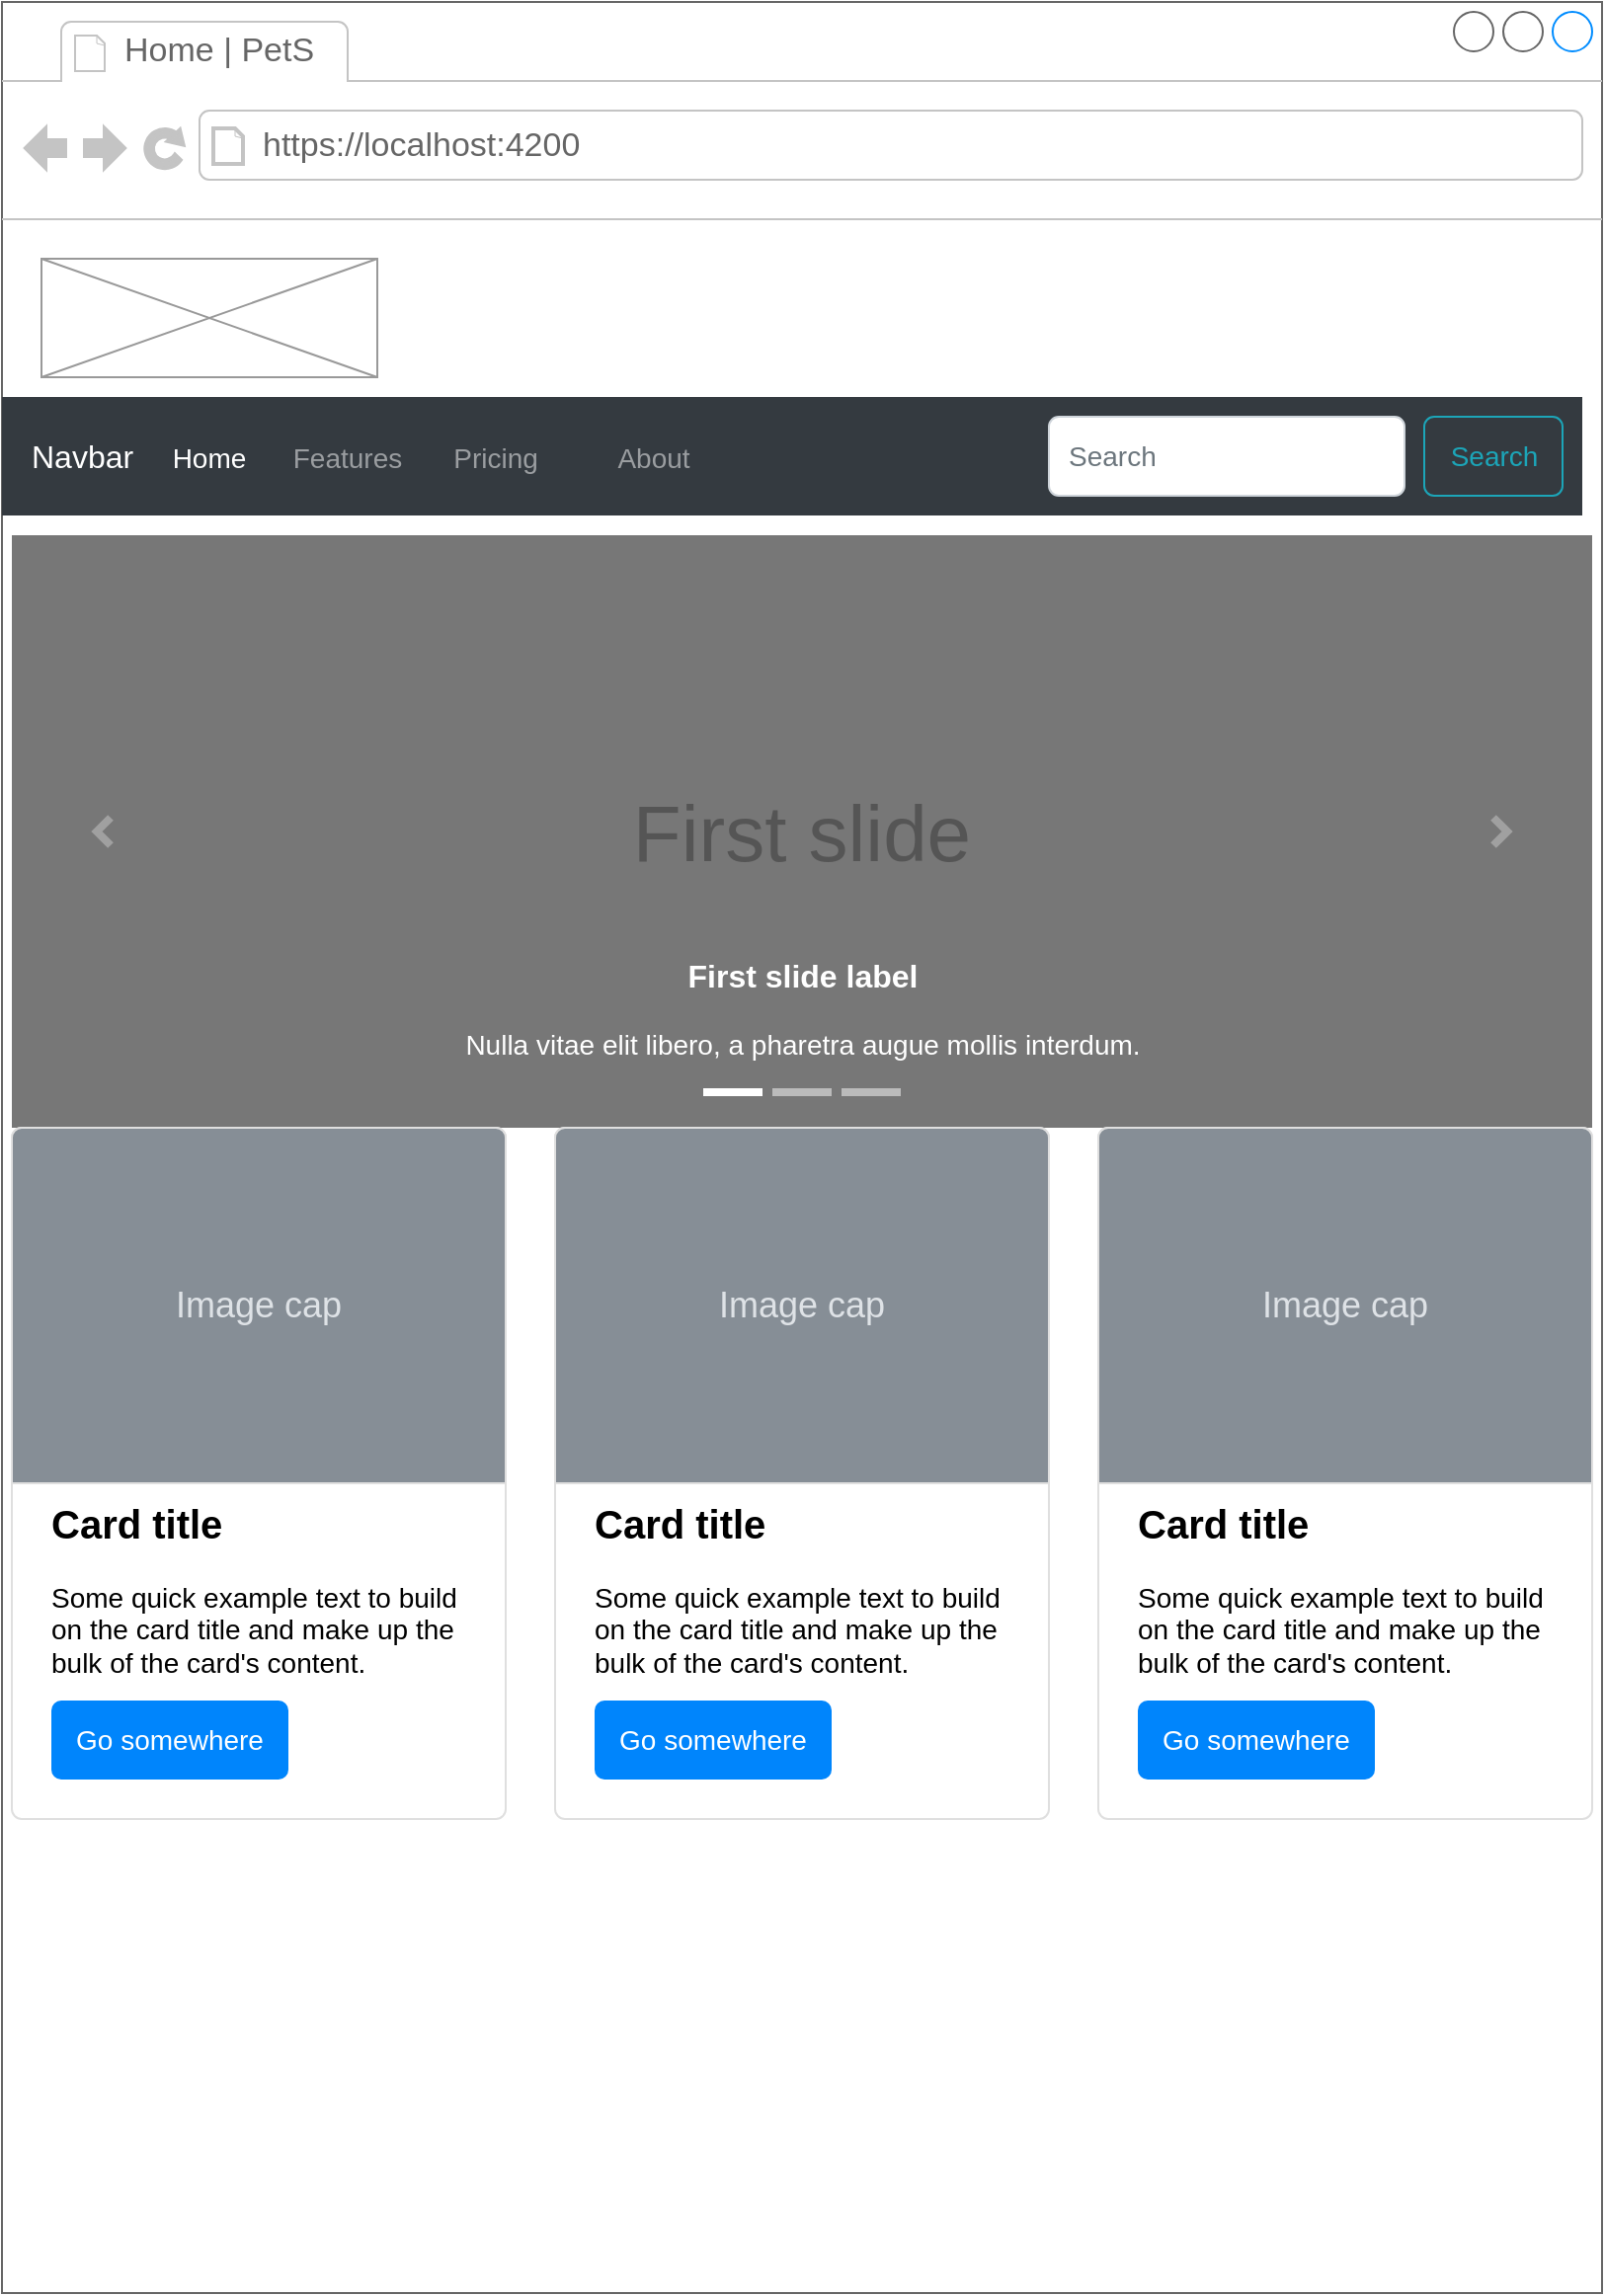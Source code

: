 <mxfile version="13.8.0" type="device"><diagram name="Page-1" id="03018318-947c-dd8e-b7a3-06fadd420f32"><mxGraphModel dx="855" dy="1432" grid="1" gridSize="10" guides="1" tooltips="1" connect="1" arrows="1" fold="1" page="1" pageScale="1" pageWidth="1100" pageHeight="850" background="#ffffff" math="0" shadow="0"><root><mxCell id="0"/><mxCell id="1" parent="0"/><mxCell id="8RBSoG-fd3S_uuYTLoH0-1" value="" style="strokeWidth=1;shadow=0;dashed=0;align=center;html=1;shape=mxgraph.mockup.containers.browserWindow;rSize=0;strokeColor=#666666;strokeColor2=#008cff;strokeColor3=#c4c4c4;mainText=,;recursiveResize=0;" vertex="1" parent="1"><mxGeometry x="20" y="20" width="810" height="1160" as="geometry"/></mxCell><mxCell id="8RBSoG-fd3S_uuYTLoH0-2" value="Home | PetS" style="strokeWidth=1;shadow=0;dashed=0;align=center;html=1;shape=mxgraph.mockup.containers.anchor;fontSize=17;fontColor=#666666;align=left;" vertex="1" parent="8RBSoG-fd3S_uuYTLoH0-1"><mxGeometry x="60" y="12" width="110" height="26" as="geometry"/></mxCell><mxCell id="8RBSoG-fd3S_uuYTLoH0-3" value="https://localhost:4200" style="strokeWidth=1;shadow=0;dashed=0;align=center;html=1;shape=mxgraph.mockup.containers.anchor;rSize=0;fontSize=17;fontColor=#666666;align=left;" vertex="1" parent="8RBSoG-fd3S_uuYTLoH0-1"><mxGeometry x="130" y="60" width="250" height="26" as="geometry"/></mxCell><mxCell id="8RBSoG-fd3S_uuYTLoH0-6" value="" style="verticalLabelPosition=bottom;shadow=0;dashed=0;align=center;html=1;verticalAlign=top;strokeWidth=1;shape=mxgraph.mockup.graphics.simpleIcon;strokeColor=#999999;" vertex="1" parent="8RBSoG-fd3S_uuYTLoH0-1"><mxGeometry x="20" y="130" width="170" height="60" as="geometry"/></mxCell><mxCell id="8RBSoG-fd3S_uuYTLoH0-7" value="Navbar" style="html=1;shadow=0;dashed=0;fillColor=#343A40;strokeColor=none;fontSize=16;fontColor=#ffffff;align=left;spacing=15;" vertex="1" parent="8RBSoG-fd3S_uuYTLoH0-1"><mxGeometry y="200" width="800" height="60" as="geometry"/></mxCell><mxCell id="8RBSoG-fd3S_uuYTLoH0-8" value="Home" style="fillColor=none;strokeColor=none;fontSize=14;fontColor=#ffffff;align=center;" vertex="1" parent="8RBSoG-fd3S_uuYTLoH0-7"><mxGeometry width="70" height="40" relative="1" as="geometry"><mxPoint x="70" y="10" as="offset"/></mxGeometry></mxCell><mxCell id="8RBSoG-fd3S_uuYTLoH0-9" value="Features" style="fillColor=none;strokeColor=none;fontSize=14;fontColor=#9A9DA0;align=center;" vertex="1" parent="8RBSoG-fd3S_uuYTLoH0-7"><mxGeometry width="70" height="40" relative="1" as="geometry"><mxPoint x="140" y="10" as="offset"/></mxGeometry></mxCell><mxCell id="8RBSoG-fd3S_uuYTLoH0-10" value="Pricing" style="fillColor=none;strokeColor=none;fontSize=14;fontColor=#9A9DA0;align=center;spacingRight=0;" vertex="1" parent="8RBSoG-fd3S_uuYTLoH0-7"><mxGeometry width="80" height="40" relative="1" as="geometry"><mxPoint x="210" y="10" as="offset"/></mxGeometry></mxCell><mxCell id="8RBSoG-fd3S_uuYTLoH0-11" value="About" style="fillColor=none;strokeColor=none;fontSize=14;fontColor=#9A9DA0;align=center;" vertex="1" parent="8RBSoG-fd3S_uuYTLoH0-7"><mxGeometry width="80" height="40" relative="1" as="geometry"><mxPoint x="290" y="10" as="offset"/></mxGeometry></mxCell><mxCell id="8RBSoG-fd3S_uuYTLoH0-12" value="Search" style="html=1;shadow=0;dashed=0;shape=mxgraph.bootstrap.rrect;rSize=5;fontSize=14;fontColor=#1CA5B8;strokeColor=#1CA5B8;fillColor=none;" vertex="1" parent="8RBSoG-fd3S_uuYTLoH0-7"><mxGeometry x="1" width="70" height="40" relative="1" as="geometry"><mxPoint x="-80" y="10" as="offset"/></mxGeometry></mxCell><mxCell id="8RBSoG-fd3S_uuYTLoH0-13" value="Search" style="html=1;shadow=0;dashed=0;shape=mxgraph.bootstrap.rrect;rSize=5;fontSize=14;fontColor=#6C767D;strokeColor=#CED4DA;fillColor=#ffffff;align=left;spacing=10;" vertex="1" parent="8RBSoG-fd3S_uuYTLoH0-7"><mxGeometry x="1" width="180" height="40" relative="1" as="geometry"><mxPoint x="-270" y="10" as="offset"/></mxGeometry></mxCell><mxCell id="8RBSoG-fd3S_uuYTLoH0-18" value="First slide" style="html=1;shadow=0;dashed=0;strokeColor=none;strokeWidth=1;fillColor=#777777;fontColor=#555555;whiteSpace=wrap;align=center;verticalAlign=middle;fontStyle=0;fontSize=40;" vertex="1" parent="8RBSoG-fd3S_uuYTLoH0-1"><mxGeometry x="5" y="270" width="800" height="300" as="geometry"/></mxCell><mxCell id="8RBSoG-fd3S_uuYTLoH0-19" value="" style="html=1;verticalLabelPosition=bottom;labelBackgroundColor=#ffffff;verticalAlign=top;shadow=0;dashed=0;strokeWidth=4;shape=mxgraph.ios7.misc.more;strokeColor=#a0a0a0;" vertex="1" parent="8RBSoG-fd3S_uuYTLoH0-18"><mxGeometry x="1" y="0.5" width="7" height="14" relative="1" as="geometry"><mxPoint x="-50" y="-7" as="offset"/></mxGeometry></mxCell><mxCell id="8RBSoG-fd3S_uuYTLoH0-20" value="" style="flipH=1;html=1;verticalLabelPosition=bottom;labelBackgroundColor=#ffffff;verticalAlign=top;shadow=0;dashed=0;strokeWidth=4;shape=mxgraph.ios7.misc.more;strokeColor=#a0a0a0;" vertex="1" parent="8RBSoG-fd3S_uuYTLoH0-18"><mxGeometry y="0.5" width="7" height="14" relative="1" as="geometry"><mxPoint x="43" y="-7" as="offset"/></mxGeometry></mxCell><mxCell id="8RBSoG-fd3S_uuYTLoH0-21" value="" style="html=1;shadow=0;strokeColor=none;fillColor=#ffffff;" vertex="1" parent="8RBSoG-fd3S_uuYTLoH0-18"><mxGeometry x="0.5" y="1" width="30" height="4" relative="1" as="geometry"><mxPoint x="-50" y="-20" as="offset"/></mxGeometry></mxCell><mxCell id="8RBSoG-fd3S_uuYTLoH0-22" value="" style="html=1;shadow=0;strokeColor=none;fillColor=#BBBBBB;" vertex="1" parent="8RBSoG-fd3S_uuYTLoH0-18"><mxGeometry x="0.5" y="1" width="30" height="4" relative="1" as="geometry"><mxPoint x="-15" y="-20" as="offset"/></mxGeometry></mxCell><mxCell id="8RBSoG-fd3S_uuYTLoH0-23" value="" style="html=1;shadow=0;strokeColor=none;fillColor=#BBBBBB;" vertex="1" parent="8RBSoG-fd3S_uuYTLoH0-18"><mxGeometry x="0.5" y="1" width="30" height="4" relative="1" as="geometry"><mxPoint x="20" y="-20" as="offset"/></mxGeometry></mxCell><mxCell id="8RBSoG-fd3S_uuYTLoH0-24" value="&lt;font style=&quot;font-size: 16px&quot;&gt;&lt;b&gt;First slide label&lt;/b&gt;&lt;/font&gt;&lt;br style=&quot;font-size: 14px&quot;&gt;&lt;br style=&quot;font-size: 14px&quot;&gt;Nulla vitae elit libero, a pharetra augue mollis interdum." style="html=1;shadow=0;strokeColor=none;fillColor=none;resizeWidth=1;fontColor=#FFFFFF;fontSize=14;" vertex="1" parent="8RBSoG-fd3S_uuYTLoH0-18"><mxGeometry y="1" width="800" height="60" relative="1" as="geometry"><mxPoint y="-90" as="offset"/></mxGeometry></mxCell><mxCell id="8RBSoG-fd3S_uuYTLoH0-25" value="&lt;b&gt;&lt;font style=&quot;font-size: 20px&quot;&gt;Card title&lt;/font&gt;&lt;/b&gt;&lt;br style=&quot;font-size: 14px&quot;&gt;&lt;br style=&quot;font-size: 14px&quot;&gt;Some quick example text to build on the card title and make up the bulk of the card's content." style="html=1;shadow=0;dashed=0;shape=mxgraph.bootstrap.rrect;rSize=5;strokeColor=#DFDFDF;html=1;whiteSpace=wrap;fillColor=#ffffff;fontColor=#000000;verticalAlign=bottom;align=left;spacing=20;spacingBottom=50;fontSize=14;" vertex="1" parent="8RBSoG-fd3S_uuYTLoH0-1"><mxGeometry x="5" y="570" width="250" height="350" as="geometry"/></mxCell><mxCell id="8RBSoG-fd3S_uuYTLoH0-26" value="Image cap" style="html=1;shadow=0;dashed=0;shape=mxgraph.bootstrap.topButton;rSize=5;perimeter=none;whiteSpace=wrap;fillColor=#868E96;strokeColor=#DFDFDF;fontColor=#DEE2E6;resizeWidth=1;fontSize=18;" vertex="1" parent="8RBSoG-fd3S_uuYTLoH0-25"><mxGeometry width="250" height="180" relative="1" as="geometry"/></mxCell><mxCell id="8RBSoG-fd3S_uuYTLoH0-27" value="Go somewhere" style="html=1;shadow=0;dashed=0;shape=mxgraph.bootstrap.rrect;rSize=5;perimeter=none;whiteSpace=wrap;fillColor=#0085FC;strokeColor=none;fontColor=#ffffff;resizeWidth=1;fontSize=14;" vertex="1" parent="8RBSoG-fd3S_uuYTLoH0-25"><mxGeometry y="1" width="120" height="40" relative="1" as="geometry"><mxPoint x="20" y="-60" as="offset"/></mxGeometry></mxCell><mxCell id="8RBSoG-fd3S_uuYTLoH0-28" value="&lt;b&gt;&lt;font style=&quot;font-size: 20px&quot;&gt;Card title&lt;/font&gt;&lt;/b&gt;&lt;br style=&quot;font-size: 14px&quot;&gt;&lt;br style=&quot;font-size: 14px&quot;&gt;Some quick example text to build on the card title and make up the bulk of the card's content." style="html=1;shadow=0;dashed=0;shape=mxgraph.bootstrap.rrect;rSize=5;strokeColor=#DFDFDF;html=1;whiteSpace=wrap;fillColor=#ffffff;fontColor=#000000;verticalAlign=bottom;align=left;spacing=20;spacingBottom=50;fontSize=14;" vertex="1" parent="8RBSoG-fd3S_uuYTLoH0-1"><mxGeometry x="280" y="570" width="250" height="350" as="geometry"/></mxCell><mxCell id="8RBSoG-fd3S_uuYTLoH0-29" value="Image cap" style="html=1;shadow=0;dashed=0;shape=mxgraph.bootstrap.topButton;rSize=5;perimeter=none;whiteSpace=wrap;fillColor=#868E96;strokeColor=#DFDFDF;fontColor=#DEE2E6;resizeWidth=1;fontSize=18;" vertex="1" parent="8RBSoG-fd3S_uuYTLoH0-28"><mxGeometry width="250" height="180" relative="1" as="geometry"/></mxCell><mxCell id="8RBSoG-fd3S_uuYTLoH0-30" value="Go somewhere" style="html=1;shadow=0;dashed=0;shape=mxgraph.bootstrap.rrect;rSize=5;perimeter=none;whiteSpace=wrap;fillColor=#0085FC;strokeColor=none;fontColor=#ffffff;resizeWidth=1;fontSize=14;" vertex="1" parent="8RBSoG-fd3S_uuYTLoH0-28"><mxGeometry y="1" width="120" height="40" relative="1" as="geometry"><mxPoint x="20" y="-60" as="offset"/></mxGeometry></mxCell><mxCell id="8RBSoG-fd3S_uuYTLoH0-31" value="&lt;b&gt;&lt;font style=&quot;font-size: 20px&quot;&gt;Card title&lt;/font&gt;&lt;/b&gt;&lt;br style=&quot;font-size: 14px&quot;&gt;&lt;br style=&quot;font-size: 14px&quot;&gt;Some quick example text to build on the card title and make up the bulk of the card's content." style="html=1;shadow=0;dashed=0;shape=mxgraph.bootstrap.rrect;rSize=5;strokeColor=#DFDFDF;html=1;whiteSpace=wrap;fillColor=#ffffff;fontColor=#000000;verticalAlign=bottom;align=left;spacing=20;spacingBottom=50;fontSize=14;" vertex="1" parent="8RBSoG-fd3S_uuYTLoH0-1"><mxGeometry x="555" y="570" width="250" height="350" as="geometry"/></mxCell><mxCell id="8RBSoG-fd3S_uuYTLoH0-32" value="Image cap" style="html=1;shadow=0;dashed=0;shape=mxgraph.bootstrap.topButton;rSize=5;perimeter=none;whiteSpace=wrap;fillColor=#868E96;strokeColor=#DFDFDF;fontColor=#DEE2E6;resizeWidth=1;fontSize=18;" vertex="1" parent="8RBSoG-fd3S_uuYTLoH0-31"><mxGeometry width="250" height="180" relative="1" as="geometry"/></mxCell><mxCell id="8RBSoG-fd3S_uuYTLoH0-33" value="Go somewhere" style="html=1;shadow=0;dashed=0;shape=mxgraph.bootstrap.rrect;rSize=5;perimeter=none;whiteSpace=wrap;fillColor=#0085FC;strokeColor=none;fontColor=#ffffff;resizeWidth=1;fontSize=14;" vertex="1" parent="8RBSoG-fd3S_uuYTLoH0-31"><mxGeometry y="1" width="120" height="40" relative="1" as="geometry"><mxPoint x="20" y="-60" as="offset"/></mxGeometry></mxCell></root></mxGraphModel></diagram></mxfile>